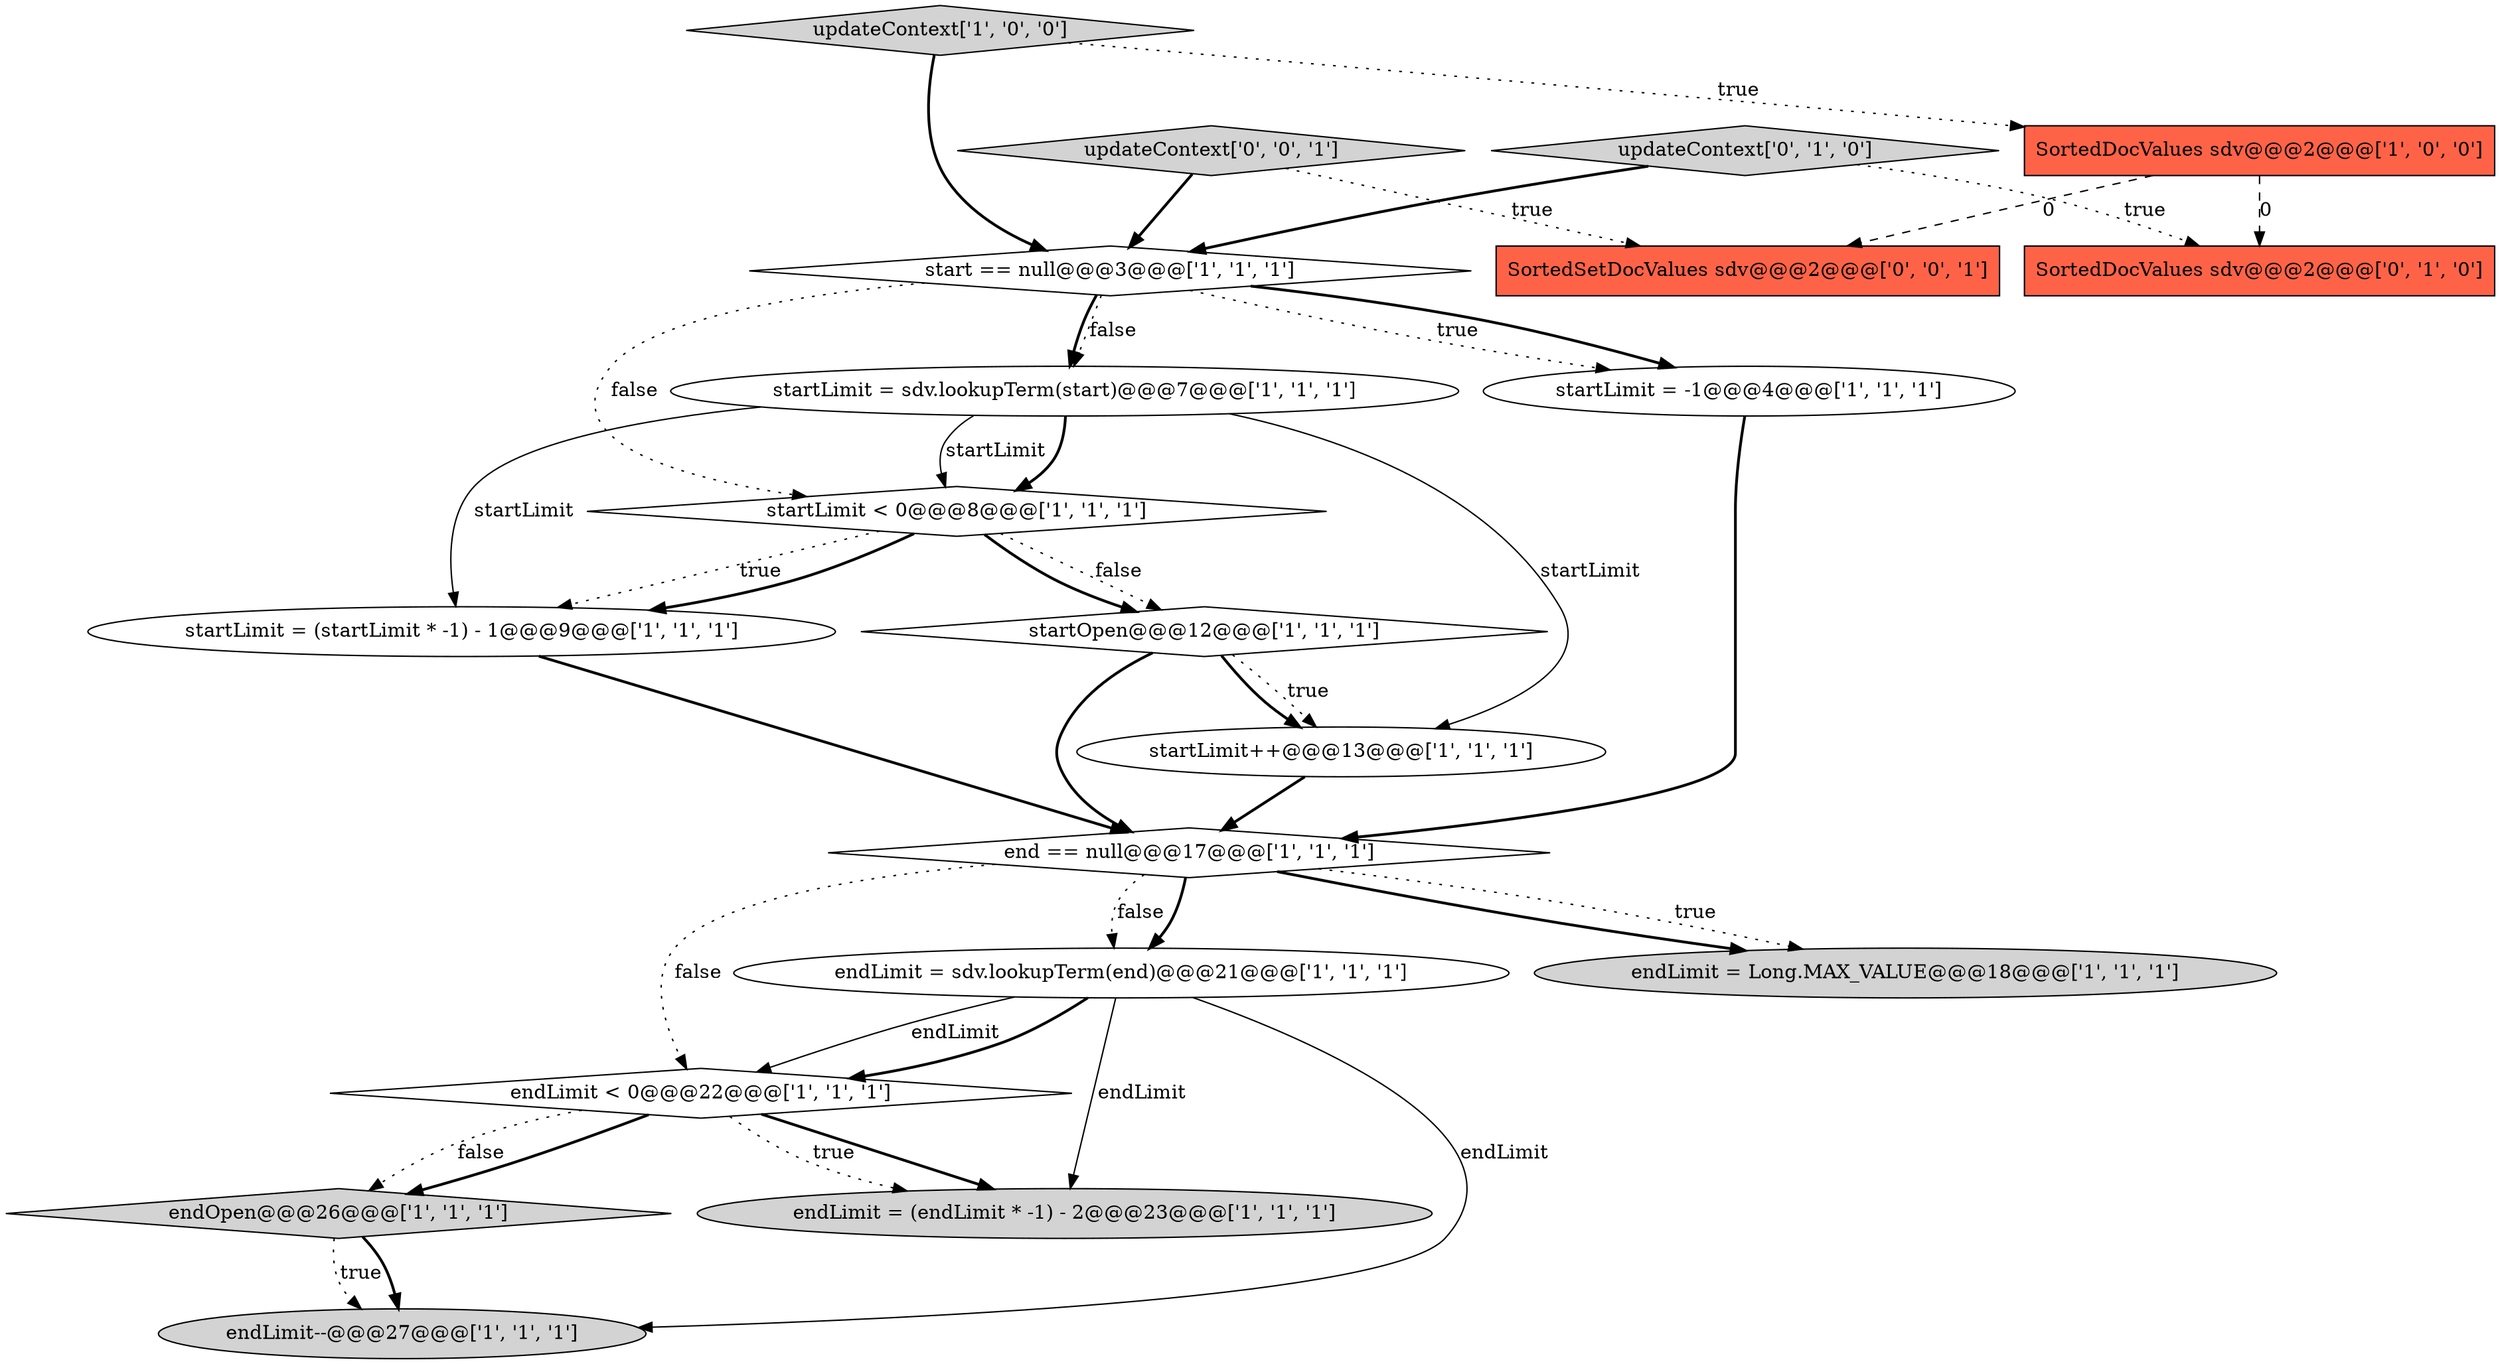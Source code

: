 digraph {
14 [style = filled, label = "start == null@@@3@@@['1', '1', '1']", fillcolor = white, shape = diamond image = "AAA0AAABBB1BBB"];
19 [style = filled, label = "updateContext['0', '0', '1']", fillcolor = lightgray, shape = diamond image = "AAA0AAABBB3BBB"];
1 [style = filled, label = "endLimit--@@@27@@@['1', '1', '1']", fillcolor = lightgray, shape = ellipse image = "AAA0AAABBB1BBB"];
2 [style = filled, label = "startLimit++@@@13@@@['1', '1', '1']", fillcolor = white, shape = ellipse image = "AAA0AAABBB1BBB"];
11 [style = filled, label = "endLimit < 0@@@22@@@['1', '1', '1']", fillcolor = white, shape = diamond image = "AAA0AAABBB1BBB"];
8 [style = filled, label = "endLimit = sdv.lookupTerm(end)@@@21@@@['1', '1', '1']", fillcolor = white, shape = ellipse image = "AAA0AAABBB1BBB"];
12 [style = filled, label = "startLimit = sdv.lookupTerm(start)@@@7@@@['1', '1', '1']", fillcolor = white, shape = ellipse image = "AAA0AAABBB1BBB"];
13 [style = filled, label = "endLimit = Long.MAX_VALUE@@@18@@@['1', '1', '1']", fillcolor = lightgray, shape = ellipse image = "AAA0AAABBB1BBB"];
18 [style = filled, label = "SortedSetDocValues sdv@@@2@@@['0', '0', '1']", fillcolor = tomato, shape = box image = "AAA0AAABBB3BBB"];
5 [style = filled, label = "startOpen@@@12@@@['1', '1', '1']", fillcolor = white, shape = diamond image = "AAA0AAABBB1BBB"];
0 [style = filled, label = "startLimit = (startLimit * -1) - 1@@@9@@@['1', '1', '1']", fillcolor = white, shape = ellipse image = "AAA0AAABBB1BBB"];
15 [style = filled, label = "startLimit < 0@@@8@@@['1', '1', '1']", fillcolor = white, shape = diamond image = "AAA0AAABBB1BBB"];
17 [style = filled, label = "SortedDocValues sdv@@@2@@@['0', '1', '0']", fillcolor = tomato, shape = box image = "AAA1AAABBB2BBB"];
10 [style = filled, label = "endOpen@@@26@@@['1', '1', '1']", fillcolor = lightgray, shape = diamond image = "AAA0AAABBB1BBB"];
3 [style = filled, label = "updateContext['1', '0', '0']", fillcolor = lightgray, shape = diamond image = "AAA0AAABBB1BBB"];
6 [style = filled, label = "endLimit = (endLimit * -1) - 2@@@23@@@['1', '1', '1']", fillcolor = lightgray, shape = ellipse image = "AAA0AAABBB1BBB"];
9 [style = filled, label = "end == null@@@17@@@['1', '1', '1']", fillcolor = white, shape = diamond image = "AAA0AAABBB1BBB"];
16 [style = filled, label = "updateContext['0', '1', '0']", fillcolor = lightgray, shape = diamond image = "AAA0AAABBB2BBB"];
7 [style = filled, label = "startLimit = -1@@@4@@@['1', '1', '1']", fillcolor = white, shape = ellipse image = "AAA0AAABBB1BBB"];
4 [style = filled, label = "SortedDocValues sdv@@@2@@@['1', '0', '0']", fillcolor = tomato, shape = box image = "AAA1AAABBB1BBB"];
4->18 [style = dashed, label="0"];
8->1 [style = solid, label="endLimit"];
0->9 [style = bold, label=""];
5->9 [style = bold, label=""];
4->17 [style = dashed, label="0"];
16->17 [style = dotted, label="true"];
11->6 [style = bold, label=""];
3->14 [style = bold, label=""];
12->15 [style = bold, label=""];
19->18 [style = dotted, label="true"];
8->6 [style = solid, label="endLimit"];
3->4 [style = dotted, label="true"];
15->5 [style = dotted, label="false"];
2->9 [style = bold, label=""];
8->11 [style = solid, label="endLimit"];
9->8 [style = bold, label=""];
15->0 [style = dotted, label="true"];
9->11 [style = dotted, label="false"];
15->5 [style = bold, label=""];
14->7 [style = bold, label=""];
14->12 [style = dotted, label="false"];
9->8 [style = dotted, label="false"];
7->9 [style = bold, label=""];
12->15 [style = solid, label="startLimit"];
5->2 [style = bold, label=""];
12->2 [style = solid, label="startLimit"];
19->14 [style = bold, label=""];
11->10 [style = bold, label=""];
11->6 [style = dotted, label="true"];
15->0 [style = bold, label=""];
14->12 [style = bold, label=""];
9->13 [style = dotted, label="true"];
14->7 [style = dotted, label="true"];
16->14 [style = bold, label=""];
10->1 [style = dotted, label="true"];
11->10 [style = dotted, label="false"];
10->1 [style = bold, label=""];
8->11 [style = bold, label=""];
12->0 [style = solid, label="startLimit"];
14->15 [style = dotted, label="false"];
5->2 [style = dotted, label="true"];
9->13 [style = bold, label=""];
}
